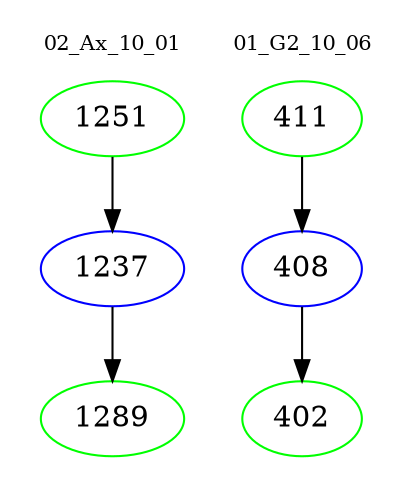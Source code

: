 digraph{
subgraph cluster_0 {
color = white
label = "02_Ax_10_01";
fontsize=10;
T0_1251 [label="1251", color="green"]
T0_1251 -> T0_1237 [color="black"]
T0_1237 [label="1237", color="blue"]
T0_1237 -> T0_1289 [color="black"]
T0_1289 [label="1289", color="green"]
}
subgraph cluster_1 {
color = white
label = "01_G2_10_06";
fontsize=10;
T1_411 [label="411", color="green"]
T1_411 -> T1_408 [color="black"]
T1_408 [label="408", color="blue"]
T1_408 -> T1_402 [color="black"]
T1_402 [label="402", color="green"]
}
}
